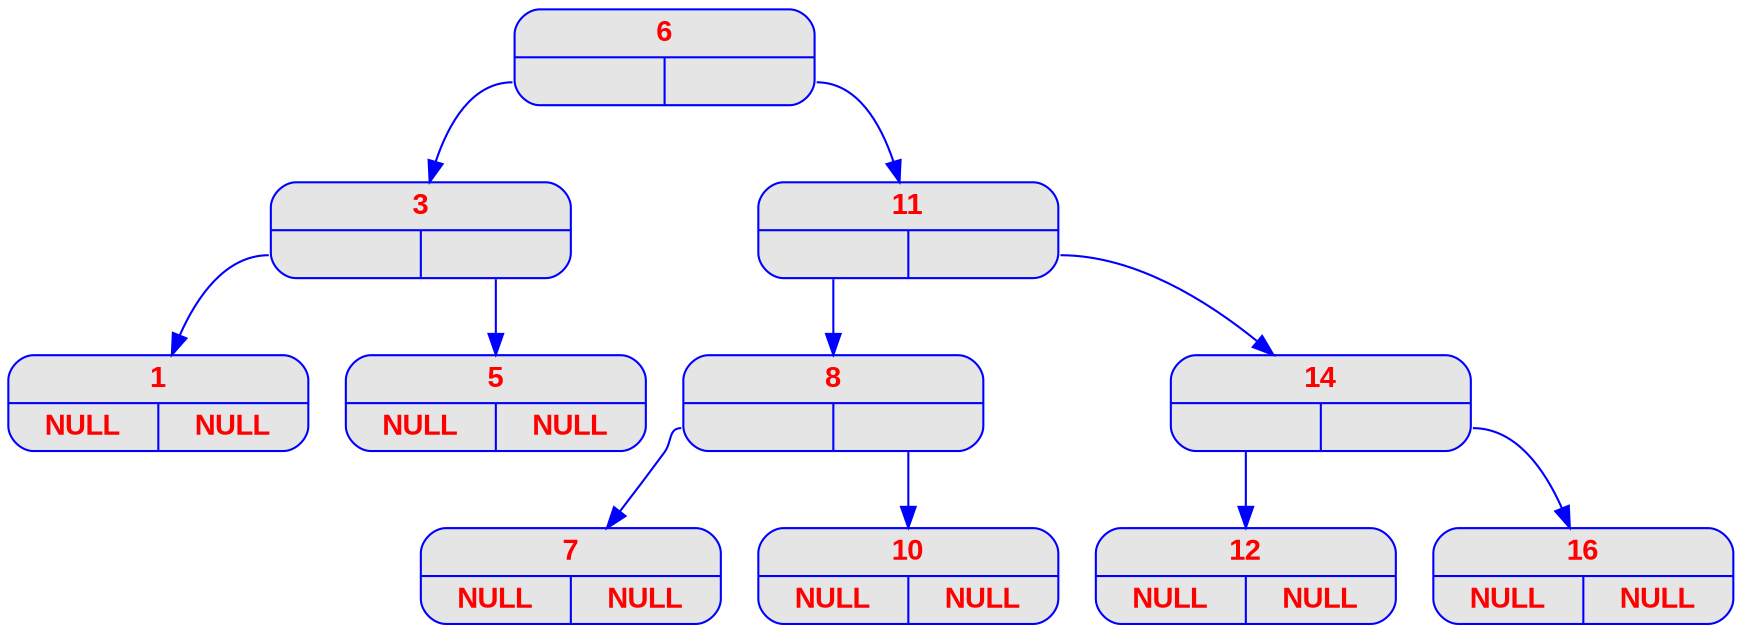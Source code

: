 digraph root {
	node [
		fontname  = "Arial bold" 
		fontsize  = "14"
		fontcolor = "red"
		style     = "rounded, filled"
		shape     = "record"
		fillcolor = "grey90"
		color     = "blue"
		width     = "2"
	]

	edge [
		color     = "blue"
	]

	6 [label = "{<c> 6 | { <g> | <d>}}"];
	6:g -> 3;
	3 [label = "{<c> 3 | { <g> | <d>}}"];
	3:g -> 1;
	1 [label = "{<c> 1 | { <g> | <d>}}"];
	1 [label = "{<c> 1 | { <g> NULL | <d> NULL}}"];
	3:d -> 5;
	5 [label = "{<c> 5 | { <g> | <d>}}"];
	5 [label = "{<c> 5 | { <g> NULL | <d> NULL}}"];
	6:d -> 11;
	11 [label = "{<c> 11 | { <g> | <d>}}"];
	11:g -> 8;
	8 [label = "{<c> 8 | { <g> | <d>}}"];
	8:g -> 7;
	7 [label = "{<c> 7 | { <g> | <d>}}"];
	7 [label = "{<c> 7 | { <g> NULL | <d> NULL}}"];
	8:d -> 10;
	10 [label = "{<c> 10 | { <g> | <d>}}"];
	10 [label = "{<c> 10 | { <g> NULL | <d> NULL}}"];
	11:d -> 14;
	14 [label = "{<c> 14 | { <g> | <d>}}"];
	14:g -> 12;
	12 [label = "{<c> 12 | { <g> | <d>}}"];
	12 [label = "{<c> 12 | { <g> NULL | <d> NULL}}"];
	14:d -> 16;
	16 [label = "{<c> 16 | { <g> | <d>}}"];
	16 [label = "{<c> 16 | { <g> NULL | <d> NULL}}"];
}
